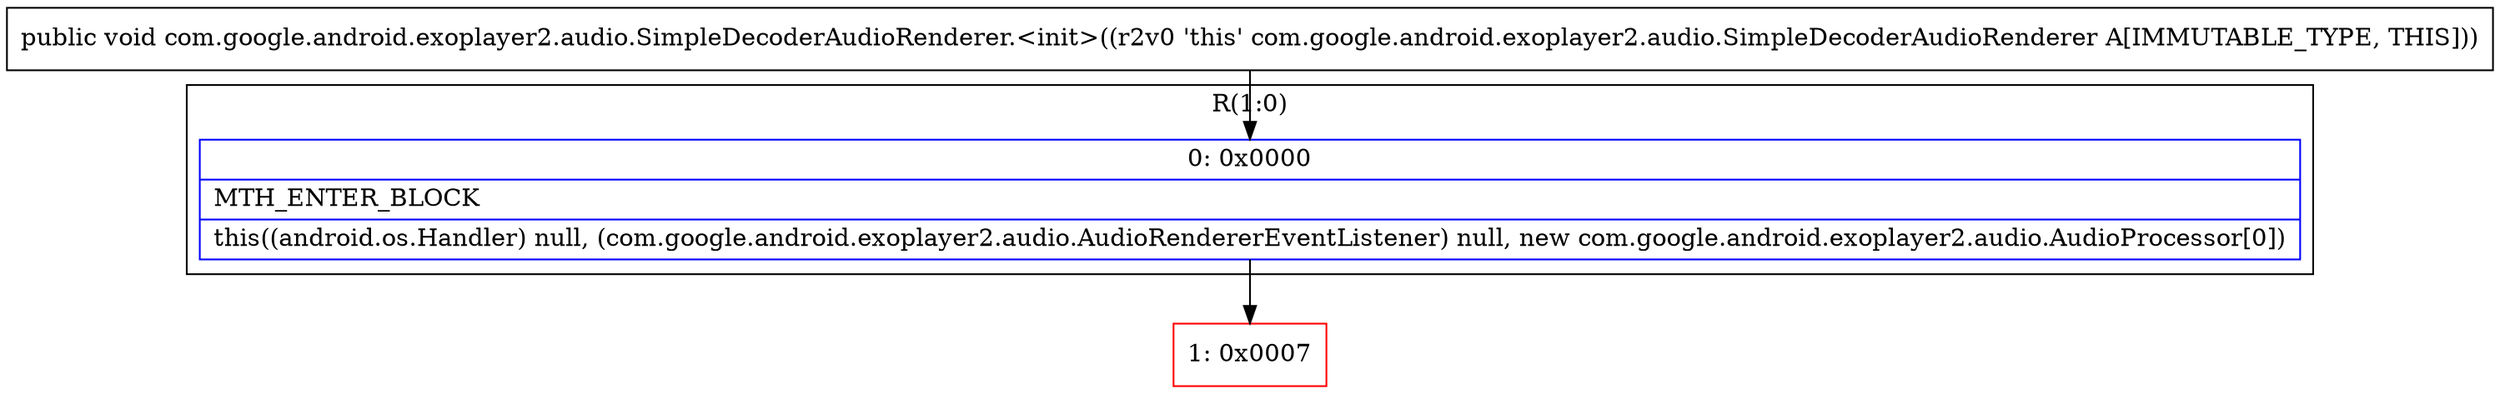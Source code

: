 digraph "CFG forcom.google.android.exoplayer2.audio.SimpleDecoderAudioRenderer.\<init\>()V" {
subgraph cluster_Region_427443044 {
label = "R(1:0)";
node [shape=record,color=blue];
Node_0 [shape=record,label="{0\:\ 0x0000|MTH_ENTER_BLOCK\l|this((android.os.Handler) null, (com.google.android.exoplayer2.audio.AudioRendererEventListener) null, new com.google.android.exoplayer2.audio.AudioProcessor[0])\l}"];
}
Node_1 [shape=record,color=red,label="{1\:\ 0x0007}"];
MethodNode[shape=record,label="{public void com.google.android.exoplayer2.audio.SimpleDecoderAudioRenderer.\<init\>((r2v0 'this' com.google.android.exoplayer2.audio.SimpleDecoderAudioRenderer A[IMMUTABLE_TYPE, THIS])) }"];
MethodNode -> Node_0;
Node_0 -> Node_1;
}

